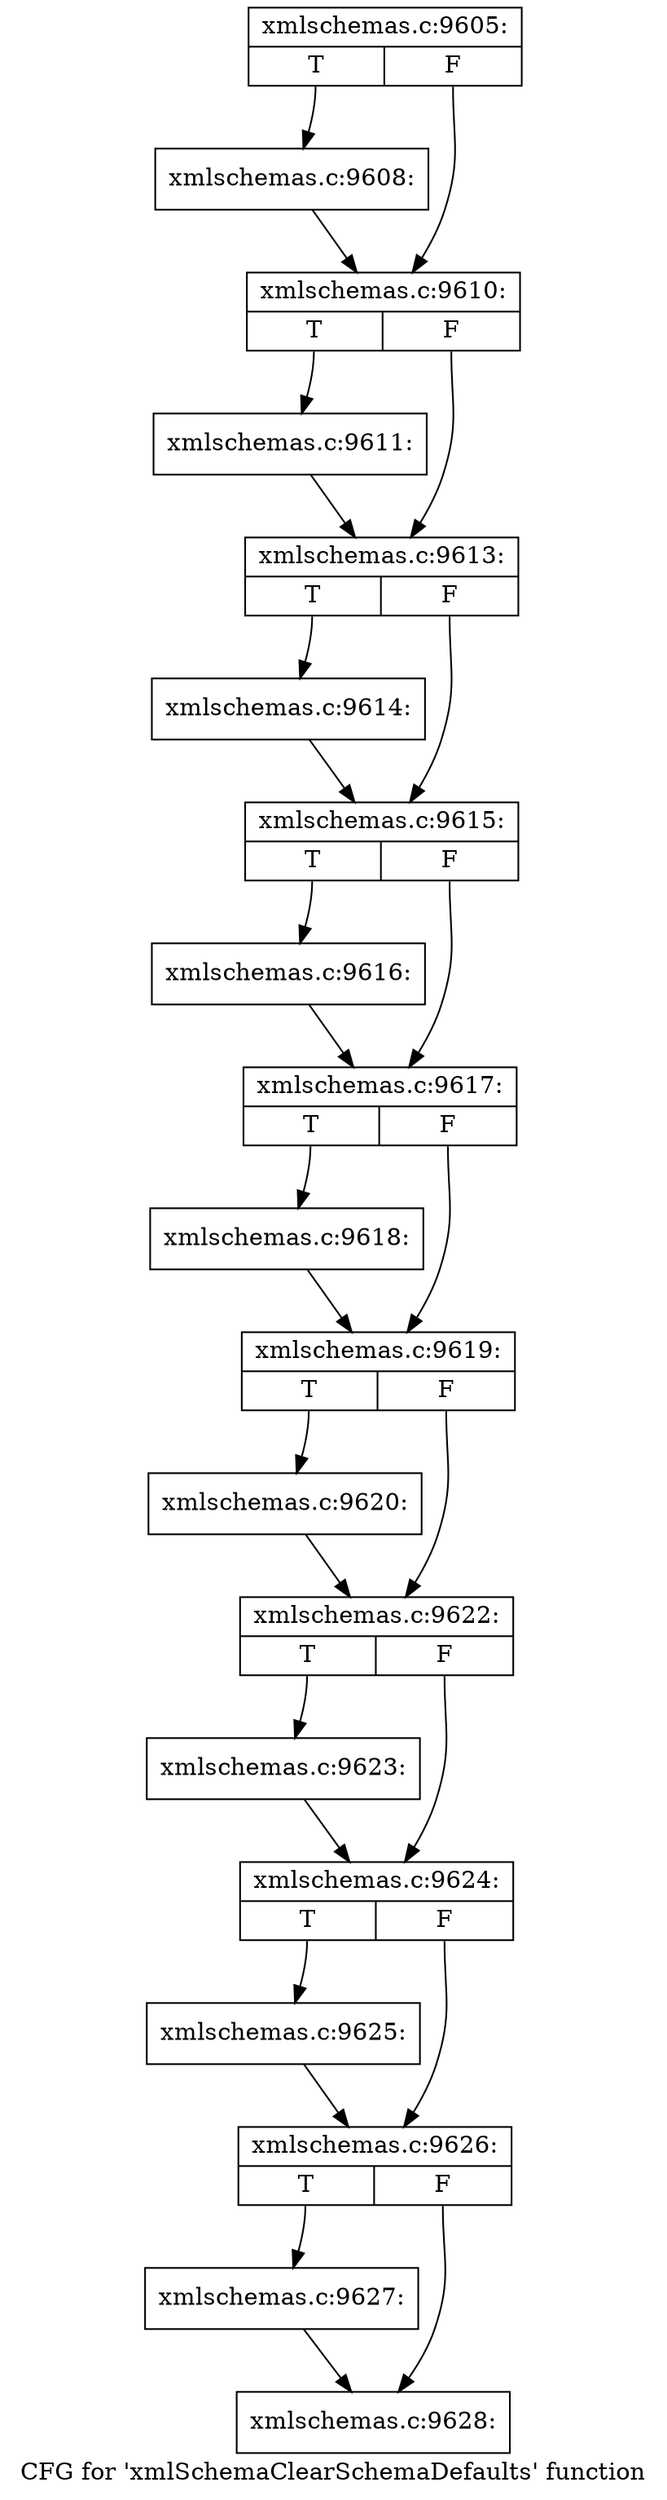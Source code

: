 digraph "CFG for 'xmlSchemaClearSchemaDefaults' function" {
	label="CFG for 'xmlSchemaClearSchemaDefaults' function";

	Node0x4c694b0 [shape=record,label="{xmlschemas.c:9605:|{<s0>T|<s1>F}}"];
	Node0x4c694b0:s0 -> Node0x4c6fb80;
	Node0x4c694b0:s1 -> Node0x4c6f470;
	Node0x4c6fb80 [shape=record,label="{xmlschemas.c:9608:}"];
	Node0x4c6fb80 -> Node0x4c6f470;
	Node0x4c6f470 [shape=record,label="{xmlschemas.c:9610:|{<s0>T|<s1>F}}"];
	Node0x4c6f470:s0 -> Node0x4c71df0;
	Node0x4c6f470:s1 -> Node0x4c71e40;
	Node0x4c71df0 [shape=record,label="{xmlschemas.c:9611:}"];
	Node0x4c71df0 -> Node0x4c71e40;
	Node0x4c71e40 [shape=record,label="{xmlschemas.c:9613:|{<s0>T|<s1>F}}"];
	Node0x4c71e40:s0 -> Node0x4c72660;
	Node0x4c71e40:s1 -> Node0x4c726b0;
	Node0x4c72660 [shape=record,label="{xmlschemas.c:9614:}"];
	Node0x4c72660 -> Node0x4c726b0;
	Node0x4c726b0 [shape=record,label="{xmlschemas.c:9615:|{<s0>T|<s1>F}}"];
	Node0x4c726b0:s0 -> Node0x4c72f00;
	Node0x4c726b0:s1 -> Node0x4c72f50;
	Node0x4c72f00 [shape=record,label="{xmlschemas.c:9616:}"];
	Node0x4c72f00 -> Node0x4c72f50;
	Node0x4c72f50 [shape=record,label="{xmlschemas.c:9617:|{<s0>T|<s1>F}}"];
	Node0x4c72f50:s0 -> Node0x4c737a0;
	Node0x4c72f50:s1 -> Node0x4c737f0;
	Node0x4c737a0 [shape=record,label="{xmlschemas.c:9618:}"];
	Node0x4c737a0 -> Node0x4c737f0;
	Node0x4c737f0 [shape=record,label="{xmlschemas.c:9619:|{<s0>T|<s1>F}}"];
	Node0x4c737f0:s0 -> Node0x4c74040;
	Node0x4c737f0:s1 -> Node0x4c74090;
	Node0x4c74040 [shape=record,label="{xmlschemas.c:9620:}"];
	Node0x4c74040 -> Node0x4c74090;
	Node0x4c74090 [shape=record,label="{xmlschemas.c:9622:|{<s0>T|<s1>F}}"];
	Node0x4c74090:s0 -> Node0x4c748e0;
	Node0x4c74090:s1 -> Node0x4c74930;
	Node0x4c748e0 [shape=record,label="{xmlschemas.c:9623:}"];
	Node0x4c748e0 -> Node0x4c74930;
	Node0x4c74930 [shape=record,label="{xmlschemas.c:9624:|{<s0>T|<s1>F}}"];
	Node0x4c74930:s0 -> Node0x4c75180;
	Node0x4c74930:s1 -> Node0x4c751d0;
	Node0x4c75180 [shape=record,label="{xmlschemas.c:9625:}"];
	Node0x4c75180 -> Node0x4c751d0;
	Node0x4c751d0 [shape=record,label="{xmlschemas.c:9626:|{<s0>T|<s1>F}}"];
	Node0x4c751d0:s0 -> Node0x4c75a20;
	Node0x4c751d0:s1 -> Node0x4c75a70;
	Node0x4c75a20 [shape=record,label="{xmlschemas.c:9627:}"];
	Node0x4c75a20 -> Node0x4c75a70;
	Node0x4c75a70 [shape=record,label="{xmlschemas.c:9628:}"];
}

